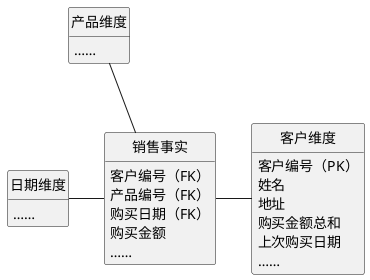 @startuml

skinparam DefaultFontName PingFangSC-Regular

class 销售事实 {
    客户编号（FK）
    产品编号（FK）
    购买日期（FK）
    购买金额
    ……
}

class 产品维度 {
    ……
}

class 日期维度 {
    ……
}

class 客户维度 {
    客户编号（PK）
    姓名
    地址
    购买金额总和
    上次购买日期
    ……
}

产品维度 - 销售事实
日期维度 - 销售事实
销售事实 - 客户维度

产品维度 -[hidden]down- 日期维度

hide methods
hide circle

@enduml

